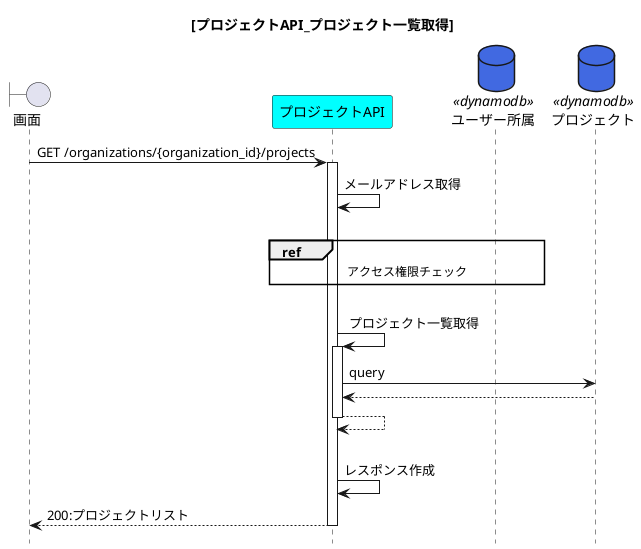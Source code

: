 @startuml{API_プロジェクト_プロジェクト一覧取得.png}
title [プロジェクトAPI_プロジェクト一覧取得]
hide footbox

boundary 画面 as view
participant プロジェクトAPI as api_projects #cyan
'database ユーザープール as user_pools <<cognito>> #purple
database ユーザー所属 as table_affiliation <<dynamodb>> #royalblue
database プロジェクト as table_projects <<dynamodb>> #royalblue

view -> api_projects :GET /organizations/{organization_id}/projects
activate api_projects
    api_projects -> api_projects :メールアドレス取得
    |||
    ref over api_projects, table_affiliation :アクセス権限チェック
    |||
    api_projects -> api_projects :プロジェクト一覧取得
    activate api_projects
        api_projects -> table_projects :query
        table_projects --> api_projects
        api_projects --> api_projects
    deactivate api_projects
    |||
    api_projects -> api_projects :レスポンス作成
    api_projects --> view : 200:プロジェクトリスト
deactivate api_projects

@enduml
